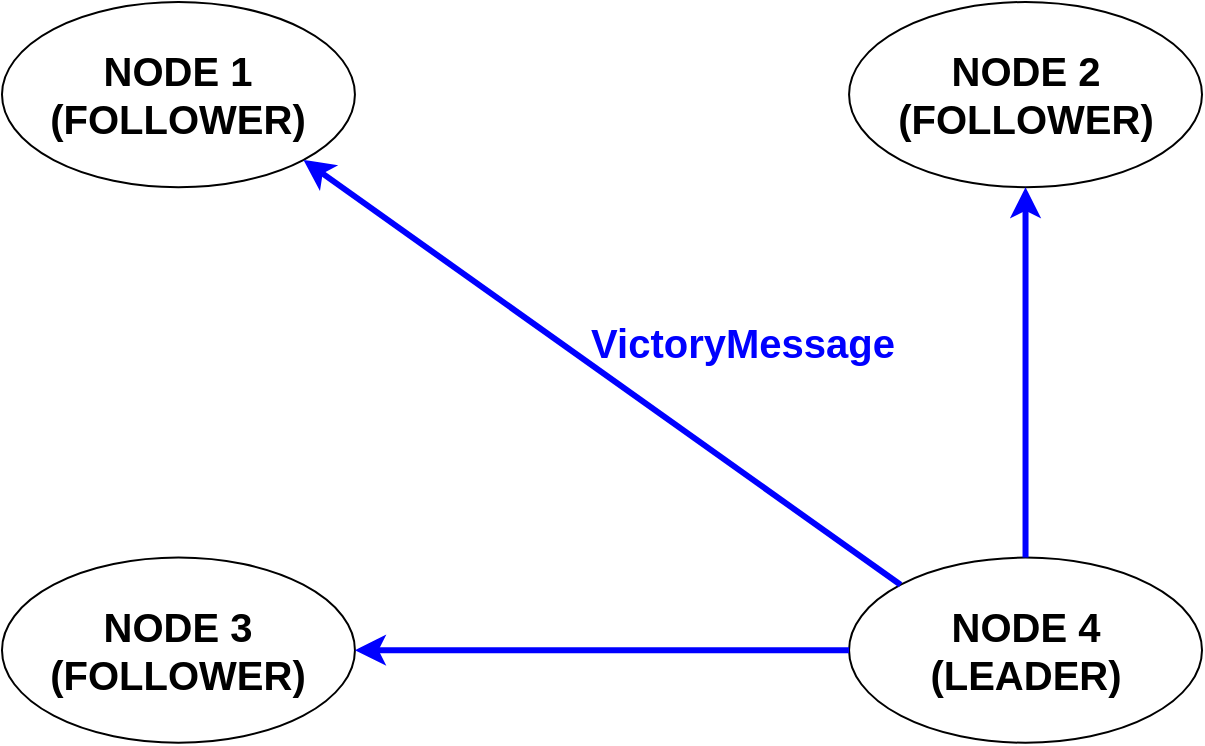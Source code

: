 <mxfile version="20.7.4" type="device"><diagram id="R3qggjprLtKgNNVYk_D6" name="Page-1"><mxGraphModel dx="810" dy="478" grid="1" gridSize="10" guides="1" tooltips="1" connect="1" arrows="1" fold="1" page="1" pageScale="1" pageWidth="850" pageHeight="1100" math="0" shadow="0"><root><mxCell id="0"/><mxCell id="1" parent="0"/><mxCell id="Mwm7d-DLbmXqXVrbj2g--2" value="&lt;b&gt;&lt;font style=&quot;font-size: 20px;&quot;&gt;NODE 2&lt;br&gt;(&lt;/font&gt;&lt;/b&gt;&lt;b style=&quot;border-color: var(--border-color); font-size: 20px;&quot;&gt;FOLLOWER&lt;/b&gt;&lt;b&gt;&lt;font style=&quot;font-size: 20px;&quot;&gt;)&lt;br&gt;&lt;/font&gt;&lt;/b&gt;" style="ellipse;whiteSpace=wrap;html=1;" parent="1" vertex="1"><mxGeometry x="423.529" width="176.471" height="92.593" as="geometry"/></mxCell><mxCell id="Mwm7d-DLbmXqXVrbj2g--3" value="&lt;b style=&quot;border-color: var(--border-color);&quot;&gt;&lt;font style=&quot;border-color: var(--border-color); font-size: 20px;&quot;&gt;NODE 3&lt;br style=&quot;border-color: var(--border-color);&quot;&gt;(FOLLOWER)&lt;/font&gt;&lt;/b&gt;" style="ellipse;whiteSpace=wrap;html=1;" parent="1" vertex="1"><mxGeometry y="277.778" width="176.471" height="92.593" as="geometry"/></mxCell><mxCell id="Mwm7d-DLbmXqXVrbj2g--4" value="&lt;b style=&quot;border-color: var(--border-color);&quot;&gt;&lt;font style=&quot;border-color: var(--border-color); font-size: 20px;&quot;&gt;NODE 4&lt;br style=&quot;border-color: var(--border-color);&quot;&gt;(LEADER)&lt;/font&gt;&lt;/b&gt;" style="ellipse;whiteSpace=wrap;html=1;" parent="1" vertex="1"><mxGeometry x="423.529" y="277.778" width="176.471" height="92.593" as="geometry"/></mxCell><mxCell id="Mwm7d-DLbmXqXVrbj2g--1" value="&lt;span style=&quot;font-size: 20px;&quot;&gt;&lt;b&gt;NODE 1&lt;br&gt;(FOLLOWER)&lt;br&gt;&lt;/b&gt;&lt;/span&gt;" style="ellipse;whiteSpace=wrap;html=1;" parent="1" vertex="1"><mxGeometry width="176.471" height="92.593" as="geometry"/></mxCell><mxCell id="vIYagotBkSzpjwDbk-M1-9" value="" style="endArrow=none;html=1;rounded=0;strokeColor=#0000FF;strokeWidth=2;" edge="1" parent="1" target="Mwm7d-DLbmXqXVrbj2g--1"><mxGeometry width="50" height="50" relative="1" as="geometry"><mxPoint x="150" y="80" as="sourcePoint"/><mxPoint x="430" y="280" as="targetPoint"/></mxGeometry></mxCell><mxCell id="vIYagotBkSzpjwDbk-M1-14" value="" style="endArrow=classic;html=1;rounded=0;strokeColor=#0000FF;fontSize=16;fontColor=#000000;exitX=0;exitY=0.5;exitDx=0;exitDy=0;entryX=1;entryY=0.5;entryDx=0;entryDy=0;strokeWidth=3;" edge="1" parent="1" source="Mwm7d-DLbmXqXVrbj2g--4" target="Mwm7d-DLbmXqXVrbj2g--3"><mxGeometry width="50" height="50" relative="1" as="geometry"><mxPoint x="150" y="130" as="sourcePoint"/><mxPoint x="200" y="80" as="targetPoint"/></mxGeometry></mxCell><mxCell id="vIYagotBkSzpjwDbk-M1-15" value="" style="endArrow=classic;html=1;rounded=0;strokeColor=#0000FF;fontSize=16;fontColor=#000000;exitX=0;exitY=0;exitDx=0;exitDy=0;entryX=1;entryY=1;entryDx=0;entryDy=0;strokeWidth=3;" edge="1" parent="1" source="Mwm7d-DLbmXqXVrbj2g--4" target="Mwm7d-DLbmXqXVrbj2g--1"><mxGeometry width="50" height="50" relative="1" as="geometry"><mxPoint x="433.529" y="334.074" as="sourcePoint"/><mxPoint x="186.471" y="334.074" as="targetPoint"/></mxGeometry></mxCell><mxCell id="vIYagotBkSzpjwDbk-M1-16" value="" style="endArrow=classic;html=1;rounded=0;strokeColor=#0000FF;fontSize=16;fontColor=#000000;exitX=0.5;exitY=0;exitDx=0;exitDy=0;entryX=0.5;entryY=1;entryDx=0;entryDy=0;strokeWidth=3;" edge="1" parent="1" source="Mwm7d-DLbmXqXVrbj2g--4" target="Mwm7d-DLbmXqXVrbj2g--2"><mxGeometry width="50" height="50" relative="1" as="geometry"><mxPoint x="459.32" y="301.365" as="sourcePoint"/><mxPoint x="160.68" y="89.005" as="targetPoint"/></mxGeometry></mxCell><mxCell id="vIYagotBkSzpjwDbk-M1-17" value="&lt;b&gt;&lt;font color=&quot;#0000ff&quot; style=&quot;font-size: 20px;&quot;&gt;VictoryMessage&lt;/font&gt;&lt;/b&gt;" style="text;html=1;align=center;verticalAlign=middle;resizable=0;points=[];autosize=1;strokeColor=none;fillColor=none;fontSize=16;fontColor=#000000;" vertex="1" parent="1"><mxGeometry x="280" y="150" width="180" height="40" as="geometry"/></mxCell></root></mxGraphModel></diagram></mxfile>